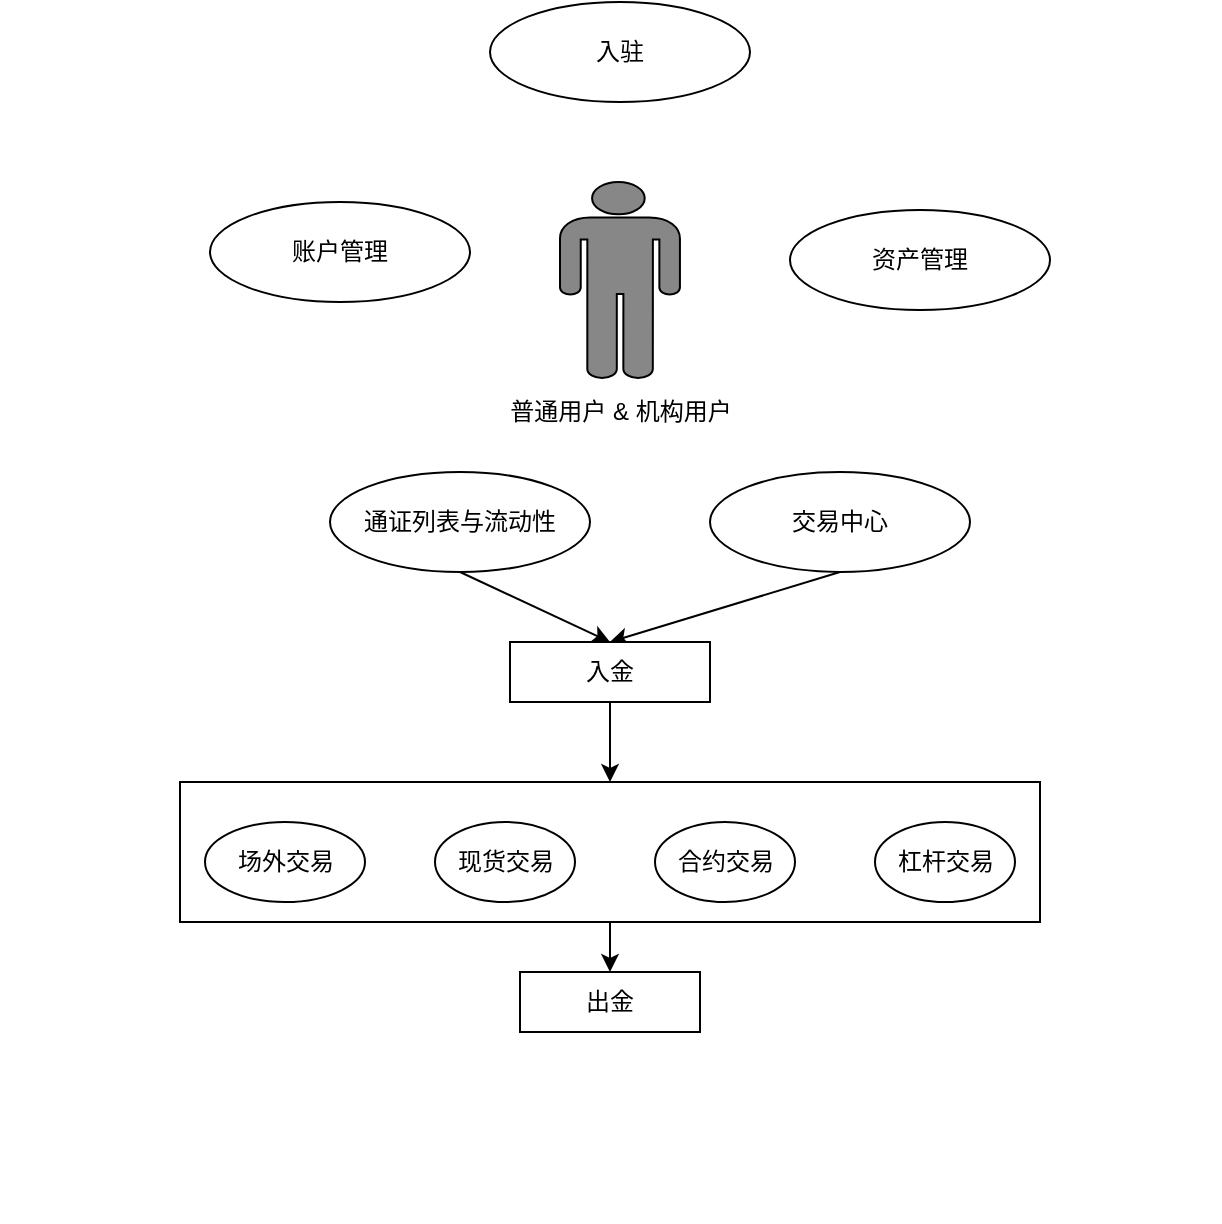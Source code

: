 <mxfile version="12.9.9" type="device"><diagram id="EeH_YCzmu7F1gnWIAG66" name="第 1 页"><mxGraphModel dx="825" dy="813" grid="1" gridSize="10" guides="1" tooltips="1" connect="1" arrows="1" fold="1" page="1" pageScale="1" pageWidth="827" pageHeight="1169" math="0" shadow="0"><root><mxCell id="0"/><mxCell id="1" parent="0"/><mxCell id="HGI7AMTcR-FfJFiY1mBj-1" value="" style="shape=mxgraph.signs.people.man_1;html=1;fillColor=#878787;strokeColor=#000000;verticalLabelPosition=bottom;verticalAlign=top;align=center;" vertex="1" parent="1"><mxGeometry x="365" y="390" width="60" height="98" as="geometry"/></mxCell><mxCell id="HGI7AMTcR-FfJFiY1mBj-2" value="普通用户 &amp;amp; 机构用户" style="text;html=1;align=center;verticalAlign=middle;resizable=0;points=[];autosize=1;" vertex="1" parent="1"><mxGeometry x="330" y="495" width="130" height="20" as="geometry"/></mxCell><mxCell id="HGI7AMTcR-FfJFiY1mBj-3" value="入驻" style="ellipse;whiteSpace=wrap;html=1;" vertex="1" parent="1"><mxGeometry x="330" y="300" width="130" height="50" as="geometry"/></mxCell><mxCell id="HGI7AMTcR-FfJFiY1mBj-4" value="通证列表与流动性" style="ellipse;whiteSpace=wrap;html=1;" vertex="1" parent="1"><mxGeometry x="250" y="535" width="130" height="50" as="geometry"/></mxCell><mxCell id="HGI7AMTcR-FfJFiY1mBj-5" value="交易中心" style="ellipse;whiteSpace=wrap;html=1;" vertex="1" parent="1"><mxGeometry x="440" y="535" width="130" height="50" as="geometry"/></mxCell><mxCell id="HGI7AMTcR-FfJFiY1mBj-6" value="资产管理" style="ellipse;whiteSpace=wrap;html=1;" vertex="1" parent="1"><mxGeometry x="480" y="404" width="130" height="50" as="geometry"/></mxCell><mxCell id="HGI7AMTcR-FfJFiY1mBj-7" value="账户管理" style="ellipse;whiteSpace=wrap;html=1;" vertex="1" parent="1"><mxGeometry x="190" y="400" width="130" height="50" as="geometry"/></mxCell><mxCell id="HGI7AMTcR-FfJFiY1mBj-8" value="" style="endArrow=classic;html=1;exitX=0.5;exitY=1;exitDx=0;exitDy=0;entryX=0.5;entryY=0;entryDx=0;entryDy=0;" edge="1" parent="1" source="HGI7AMTcR-FfJFiY1mBj-4" target="HGI7AMTcR-FfJFiY1mBj-22"><mxGeometry width="50" height="50" relative="1" as="geometry"><mxPoint x="300" y="670" as="sourcePoint"/><mxPoint x="380" y="630" as="targetPoint"/></mxGeometry></mxCell><mxCell id="HGI7AMTcR-FfJFiY1mBj-9" value="" style="endArrow=classic;html=1;exitX=0.5;exitY=1;exitDx=0;exitDy=0;entryX=0.5;entryY=0;entryDx=0;entryDy=0;" edge="1" parent="1" source="HGI7AMTcR-FfJFiY1mBj-5" target="HGI7AMTcR-FfJFiY1mBj-22"><mxGeometry width="50" height="50" relative="1" as="geometry"><mxPoint x="325" y="595" as="sourcePoint"/><mxPoint x="390" y="638" as="targetPoint"/></mxGeometry></mxCell><mxCell id="HGI7AMTcR-FfJFiY1mBj-21" value="" style="group" vertex="1" connectable="0" parent="1"><mxGeometry x="85" y="690" width="610" height="220" as="geometry"/></mxCell><mxCell id="HGI7AMTcR-FfJFiY1mBj-25" value="" style="edgeStyle=orthogonalEdgeStyle;rounded=0;orthogonalLoop=1;jettySize=auto;html=1;" edge="1" parent="HGI7AMTcR-FfJFiY1mBj-21" source="HGI7AMTcR-FfJFiY1mBj-19" target="HGI7AMTcR-FfJFiY1mBj-24"><mxGeometry relative="1" as="geometry"/></mxCell><mxCell id="HGI7AMTcR-FfJFiY1mBj-19" value="" style="rounded=0;whiteSpace=wrap;html=1;" vertex="1" parent="HGI7AMTcR-FfJFiY1mBj-21"><mxGeometry x="90" width="430" height="70" as="geometry"/></mxCell><mxCell id="HGI7AMTcR-FfJFiY1mBj-24" value="出金" style="rounded=0;whiteSpace=wrap;html=1;" vertex="1" parent="HGI7AMTcR-FfJFiY1mBj-21"><mxGeometry x="260" y="95" width="90" height="30" as="geometry"/></mxCell><mxCell id="HGI7AMTcR-FfJFiY1mBj-13" value="合约交易" style="ellipse;whiteSpace=wrap;html=1;" vertex="1" parent="HGI7AMTcR-FfJFiY1mBj-21"><mxGeometry x="327.5" y="20" width="70" height="40" as="geometry"/></mxCell><mxCell id="HGI7AMTcR-FfJFiY1mBj-14" value="杠杆交易" style="ellipse;whiteSpace=wrap;html=1;" vertex="1" parent="HGI7AMTcR-FfJFiY1mBj-21"><mxGeometry x="437.5" y="20" width="70" height="40" as="geometry"/></mxCell><mxCell id="HGI7AMTcR-FfJFiY1mBj-18" value="场外交易" style="ellipse;whiteSpace=wrap;html=1;" vertex="1" parent="HGI7AMTcR-FfJFiY1mBj-21"><mxGeometry x="102.5" y="20" width="80" height="40" as="geometry"/></mxCell><mxCell id="HGI7AMTcR-FfJFiY1mBj-20" value="现货交易" style="ellipse;whiteSpace=wrap;html=1;" vertex="1" parent="HGI7AMTcR-FfJFiY1mBj-21"><mxGeometry x="217.5" y="20" width="70" height="40" as="geometry"/></mxCell><mxCell id="HGI7AMTcR-FfJFiY1mBj-22" value="入金" style="rounded=0;whiteSpace=wrap;html=1;" vertex="1" parent="1"><mxGeometry x="340" y="620" width="100" height="30" as="geometry"/></mxCell><mxCell id="HGI7AMTcR-FfJFiY1mBj-23" value="" style="endArrow=classic;html=1;exitX=0.5;exitY=1;exitDx=0;exitDy=0;entryX=0.5;entryY=0;entryDx=0;entryDy=0;" edge="1" parent="1" source="HGI7AMTcR-FfJFiY1mBj-22" target="HGI7AMTcR-FfJFiY1mBj-19"><mxGeometry width="50" height="50" relative="1" as="geometry"><mxPoint x="325" y="595" as="sourcePoint"/><mxPoint x="400" y="650" as="targetPoint"/></mxGeometry></mxCell></root></mxGraphModel></diagram></mxfile>